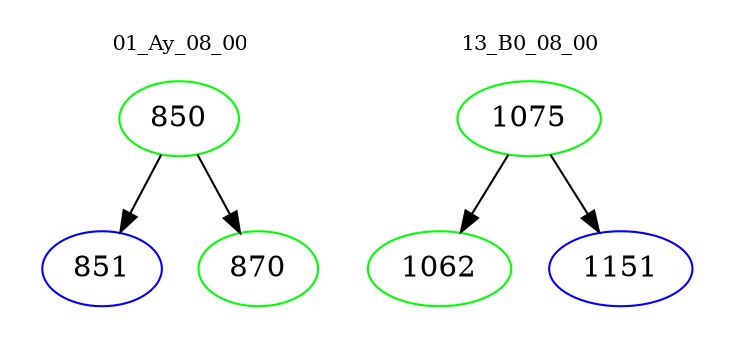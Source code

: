 digraph{
subgraph cluster_0 {
color = white
label = "01_Ay_08_00";
fontsize=10;
T0_850 [label="850", color="green"]
T0_850 -> T0_851 [color="black"]
T0_851 [label="851", color="blue"]
T0_850 -> T0_870 [color="black"]
T0_870 [label="870", color="green"]
}
subgraph cluster_1 {
color = white
label = "13_B0_08_00";
fontsize=10;
T1_1075 [label="1075", color="green"]
T1_1075 -> T1_1062 [color="black"]
T1_1062 [label="1062", color="green"]
T1_1075 -> T1_1151 [color="black"]
T1_1151 [label="1151", color="blue"]
}
}

